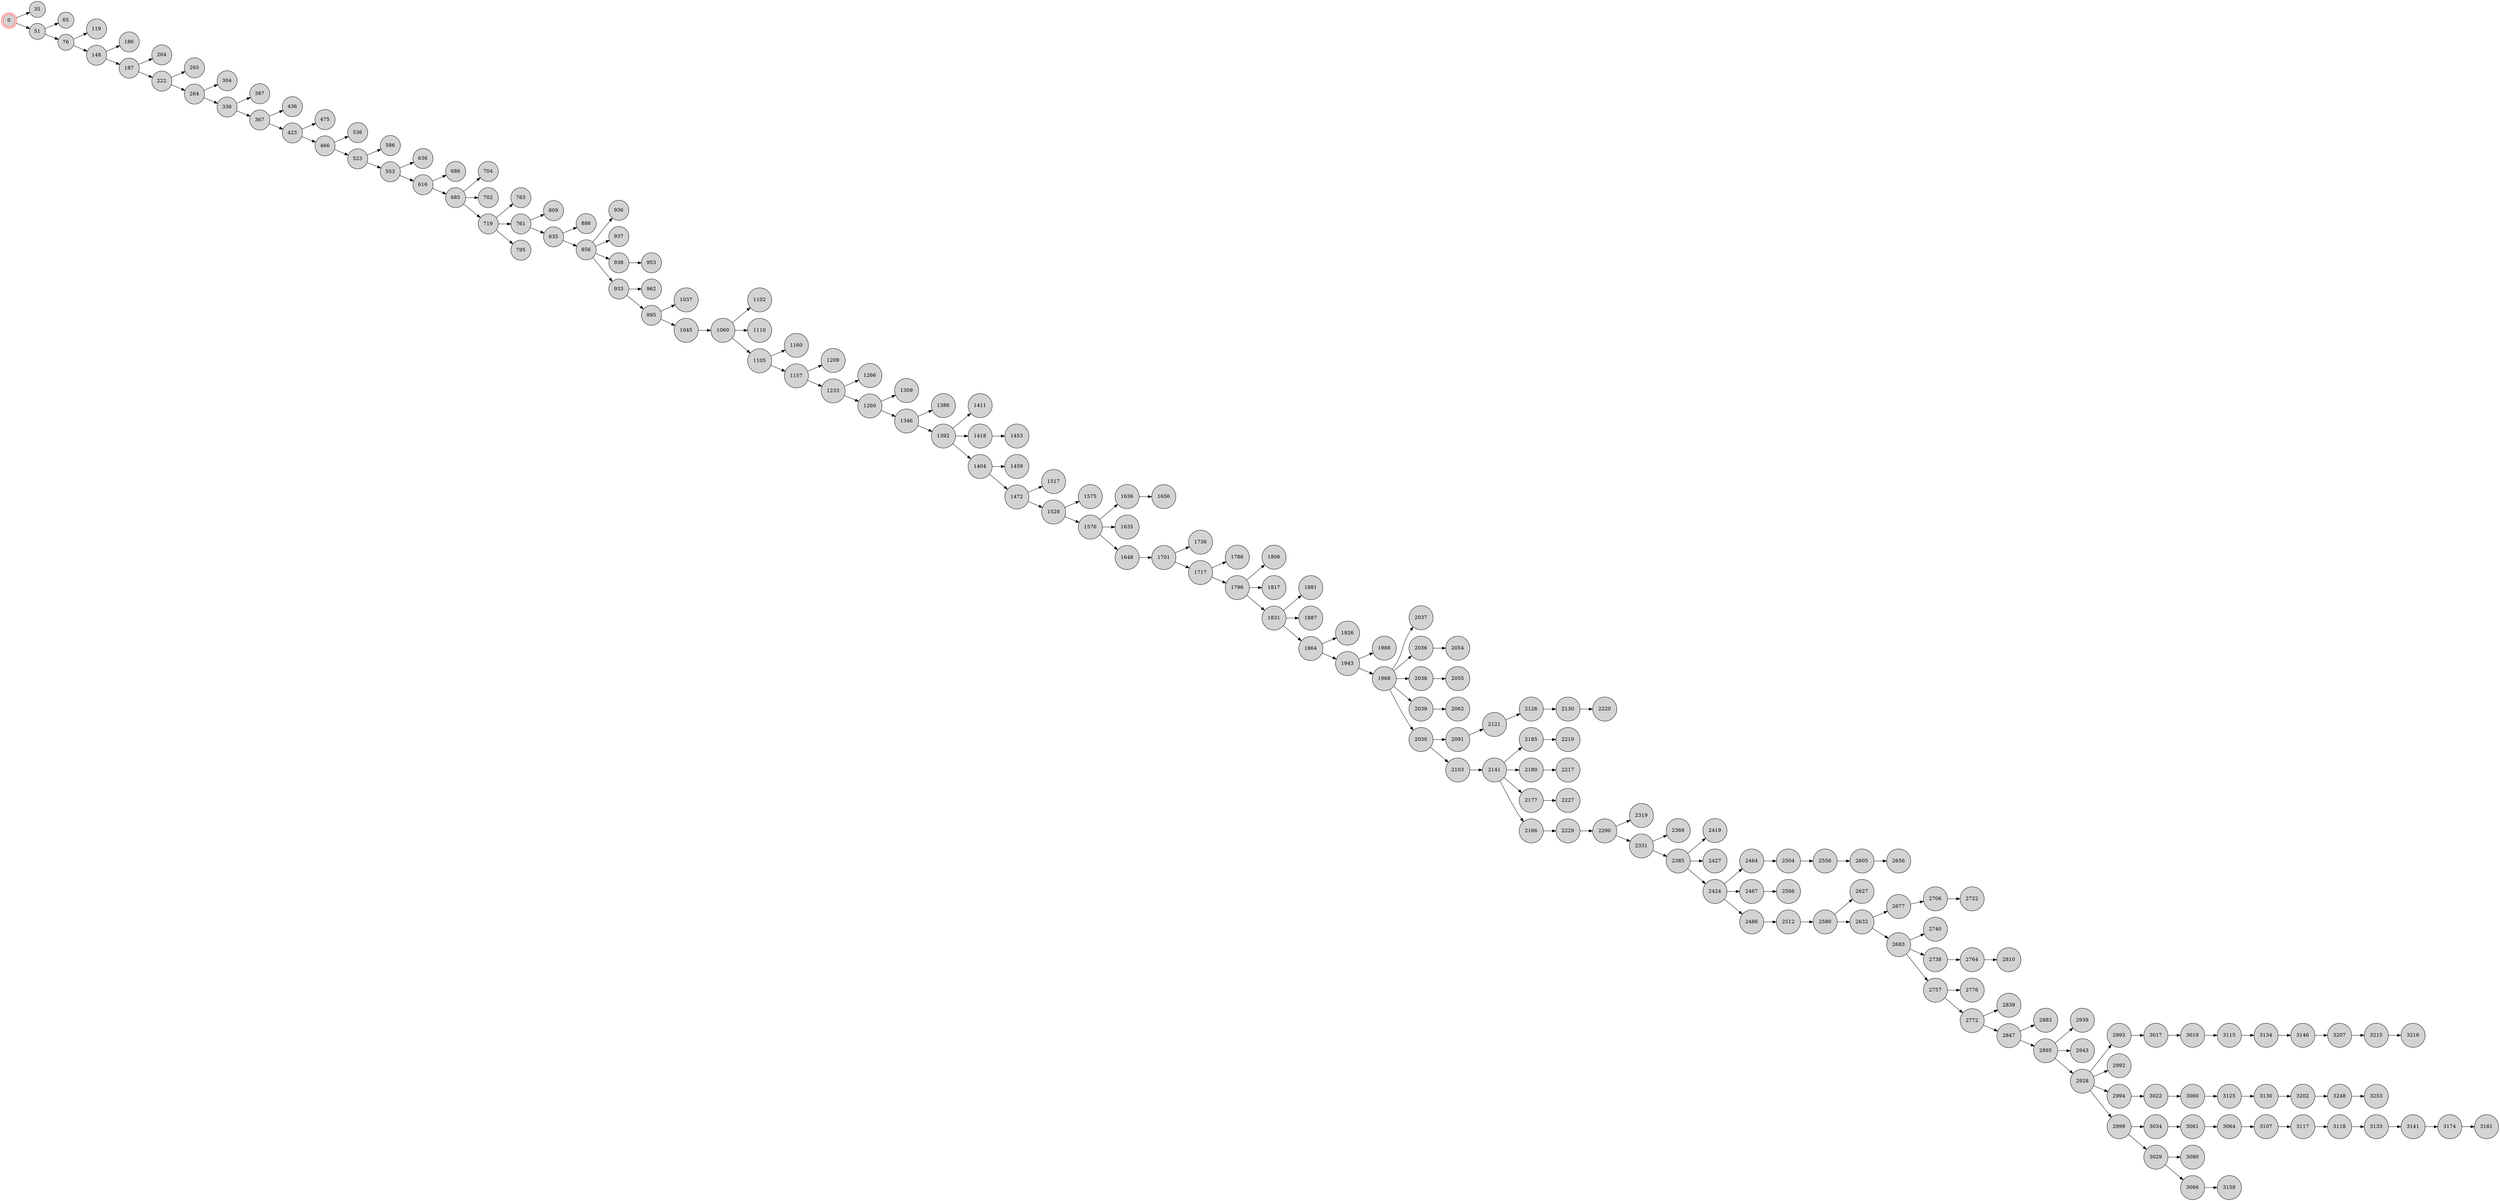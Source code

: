 digraph BlockchainTree {
    rankdir=LR;
    node [shape=circle, style=filled, fillcolor=lightgray];

    0 [shape=doublecircle, color=red];
    0 -> 35;
    0 -> 51;
    51 -> 65;
    51 -> 76;
    76 -> 119;
    76 -> 148;
    148 -> 186;
    148 -> 187;
    187 -> 204;
    187 -> 222;
    222 -> 265;
    222 -> 264;
    264 -> 304;
    264 -> 336;
    336 -> 387;
    336 -> 367;
    367 -> 436;
    367 -> 423;
    423 -> 475;
    423 -> 466;
    466 -> 536;
    466 -> 523;
    523 -> 586;
    523 -> 553;
    553 -> 636;
    553 -> 616;
    616 -> 686;
    616 -> 685;
    685 -> 704;
    685 -> 702;
    685 -> 719;
    719 -> 763;
    719 -> 761;
    761 -> 809;
    719 -> 795;
    761 -> 835;
    835 -> 886;
    835 -> 856;
    856 -> 936;
    856 -> 937;
    856 -> 938;
    938 -> 953;
    856 -> 933;
    933 -> 962;
    933 -> 995;
    995 -> 1037;
    995 -> 1045;
    1045 -> 1060;
    1060 -> 1102;
    1060 -> 1110;
    1060 -> 1105;
    1105 -> 1160;
    1105 -> 1157;
    1157 -> 1209;
    1157 -> 1233;
    1233 -> 1266;
    1233 -> 1260;
    1260 -> 1309;
    1260 -> 1346;
    1346 -> 1386;
    1346 -> 1392;
    1392 -> 1411;
    1392 -> 1418;
    1392 -> 1404;
    1404 -> 1459;
    1418 -> 1453;
    1404 -> 1472;
    1472 -> 1517;
    1472 -> 1529;
    1529 -> 1575;
    1529 -> 1576;
    1576 -> 1636;
    1576 -> 1635;
    1636 -> 1656;
    1576 -> 1648;
    1648 -> 1701;
    1701 -> 1736;
    1701 -> 1717;
    1717 -> 1786;
    1717 -> 1796;
    1796 -> 1806;
    1796 -> 1817;
    1796 -> 1831;
    1831 -> 1881;
    1831 -> 1887;
    1831 -> 1864;
    1864 -> 1926;
    1864 -> 1943;
    1943 -> 1988;
    1943 -> 1968;
    1968 -> 2037;
    1968 -> 2036;
    1968 -> 2038;
    1968 -> 2039;
    1968 -> 2030;
    2030 -> 2091;
    2038 -> 2055;
    2091 -> 2121;
    2039 -> 2062;
    2121 -> 2126;
    2126 -> 2130;
    2036 -> 2054;
    2030 -> 2103;
    2103 -> 2141;
    2141 -> 2185;
    2141 -> 2180;
    2130 -> 2220;
    2180 -> 2217;
    2141 -> 2177;
    2185 -> 2210;
    2141 -> 2166;
    2177 -> 2227;
    2166 -> 2229;
    2229 -> 2290;
    2290 -> 2319;
    2290 -> 2331;
    2331 -> 2369;
    2331 -> 2385;
    2385 -> 2419;
    2385 -> 2427;
    2385 -> 2424;
    2424 -> 2464;
    2464 -> 2504;
    2424 -> 2467;
    2467 -> 2506;
    2424 -> 2486;
    2504 -> 2556;
    2486 -> 2512;
    2556 -> 2605;
    2512 -> 2580;
    2605 -> 2656;
    2580 -> 2627;
    2580 -> 2632;
    2632 -> 2677;
    2677 -> 2706;
    2632 -> 2683;
    2683 -> 2740;
    2683 -> 2738;
    2683 -> 2757;
    2757 -> 2776;
    2738 -> 2764;
    2764 -> 2810;
    2706 -> 2722;
    2757 -> 2772;
    2772 -> 2839;
    2772 -> 2847;
    2847 -> 2883;
    2847 -> 2895;
    2895 -> 2939;
    2895 -> 2943;
    2895 -> 2928;
    2928 -> 2993;
    2928 -> 2992;
    2993 -> 3017;
    3017 -> 3019;
    2928 -> 2994;
    2928 -> 2999;
    2994 -> 3022;
    2999 -> 3034;
    3034 -> 3061;
    2999 -> 3029;
    3061 -> 3064;
    3029 -> 3080;
    3019 -> 3115;
    3064 -> 3107;
    3107 -> 3117;
    3022 -> 3060;
    3060 -> 3125;
    3117 -> 3118;
    3115 -> 3134;
    3118 -> 3133;
    3134 -> 3146;
    3029 -> 3066;
    3133 -> 3141;
    3141 -> 3174;
    3125 -> 3130;
    3146 -> 3207;
    3207 -> 3215;
    3215 -> 3216;
    3174 -> 3181;
    3130 -> 3202;
    3202 -> 3248;
    3066 -> 3158;
    3248 -> 3253;
}
